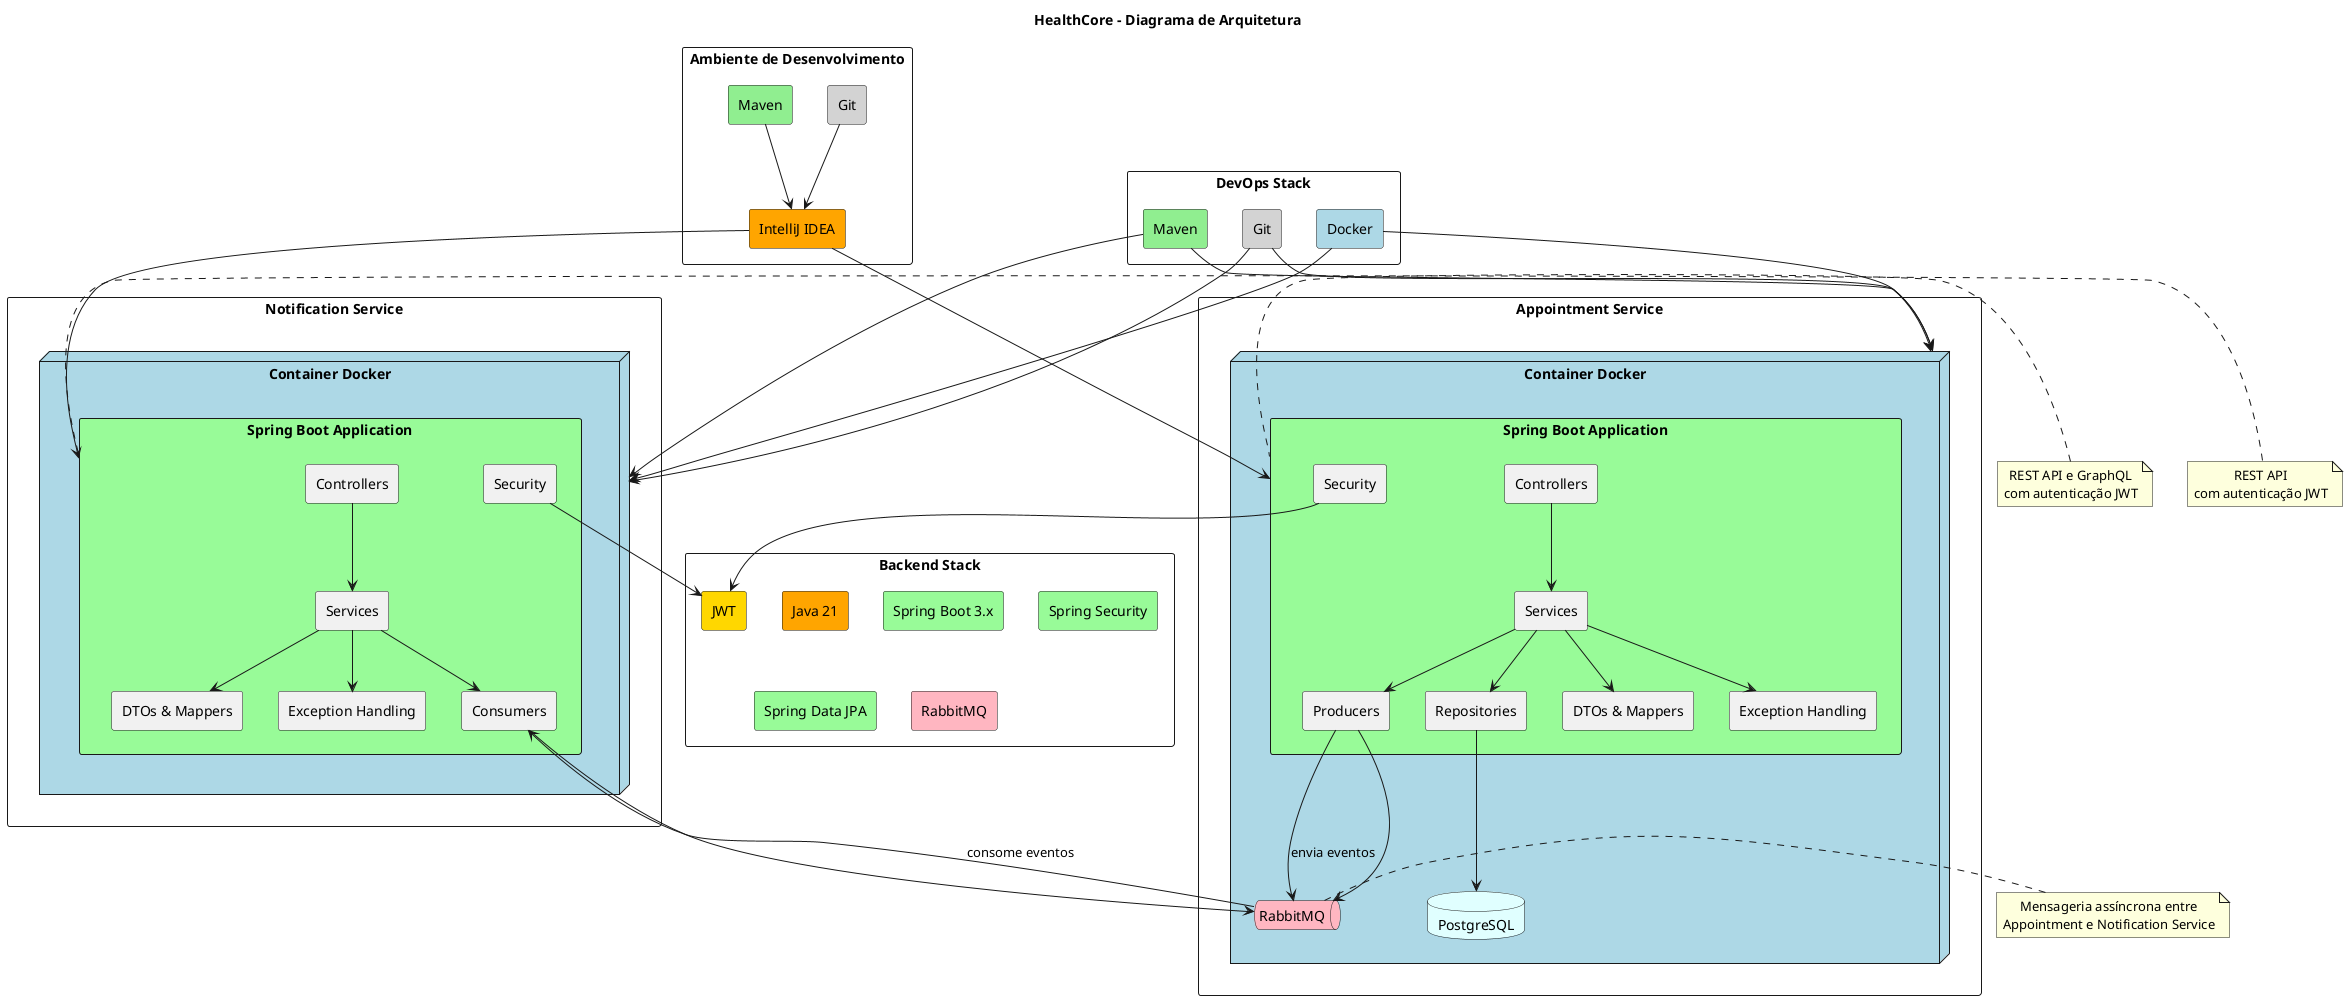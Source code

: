 @startuml
skinparam defaultTextAlignment center
skinparam componentStyle rectangle

title HealthCore - Diagrama de Arquitetura

rectangle "Ambiente de Desenvolvimento" {
    component "Git" as git #LightGray
    component "Maven" as maven #LightGreen
    component "IntelliJ IDEA" as ide #Orange
}

rectangle "Appointment Service" {
    node "Container Docker" as docker_appointment #LightBlue {
        component "Spring Boot Application" as springboot_appointment #98FB98 {
            component "Controllers" as controller_appointment
            component "Services" as service_appointment
            component "Repositories" as repository_appointment
            component "Security" as security_appointment
            component "DTOs & Mappers" as dtomapper_appointment
            component "Producers" as producer_appointment
            component "Exception Handling" as exception_appointment
        }
        database "PostgreSQL" as db_appointment #LightCyan
        queue "RabbitMQ" as rabbit #LightPink
    }
}

rectangle "Notification Service" {
    node "Container Docker" as docker_notification #LightBlue {
        component "Spring Boot Application" as springboot_notification #98FB98 {
            component "Controllers" as controller_notification
            component "Services" as service_notification
'            component "Repositories" as repository_notification
            component "Security" as security_notification
            component "DTOs & Mappers" as dtomapper_notification
            component "Consumers" as consumer_notification
            component "Exception Handling" as exception_notification
        }
'        database "PostgreSQL" as db_notification #LightCyan
        queue "RabbitMQ" as rabbit #LightPink
    }
}

rectangle "Backend Stack" {
    component "Java 21" as java #Orange
    component "Spring Boot 3.x" as spring #98FB98
    component "Spring Security" as springsec #98FB98
    component "Spring Data JPA" as datajpa #98FB98
    component "JWT" as jwt #Gold
    component "RabbitMQ" as rabbitstack #LightPink
}

rectangle "DevOps Stack" {
    component "Docker" as dockertech #LightBlue
    component "Maven" as maventech #LightGreen
    component "Git" as gittech #LightGray
}

' Relacionamentos internos
controller_appointment --> service_appointment
service_appointment --> repository_appointment
service_appointment --> dtomapper_appointment
service_appointment --> producer_appointment
service_appointment --> exception_appointment
repository_appointment --> db_appointment
producer_appointment --> rabbit
security_appointment --> jwt

controller_notification --> service_notification
'service_notification --> repository_notification
service_notification --> dtomapper_notification
service_notification --> consumer_notification
service_notification --> exception_notification
'repository_notification --> db_notification
consumer_notification --> rabbit
security_notification --> jwt

' Mensageria entre serviços
producer_appointment -right-> rabbit : envia eventos
rabbit -left-> consumer_notification : consome eventos

' Ambiente de desenvolvimento
ide --> springboot_appointment
ide --> springboot_notification
git --> ide
maven --> ide

dockertech --> docker_appointment
maventech --> docker_appointment
gittech --> docker_appointment

dockertech --> docker_notification
maventech --> docker_notification
gittech --> docker_notification

note right of rabbit
  Mensageria assíncrona entre
  Appointment e Notification Service
end note

note left of springboot_appointment
  REST API e GraphQL
  com autenticação JWT
end note

note left of springboot_notification
  REST API
  com autenticação JWT
end note

@enduml

